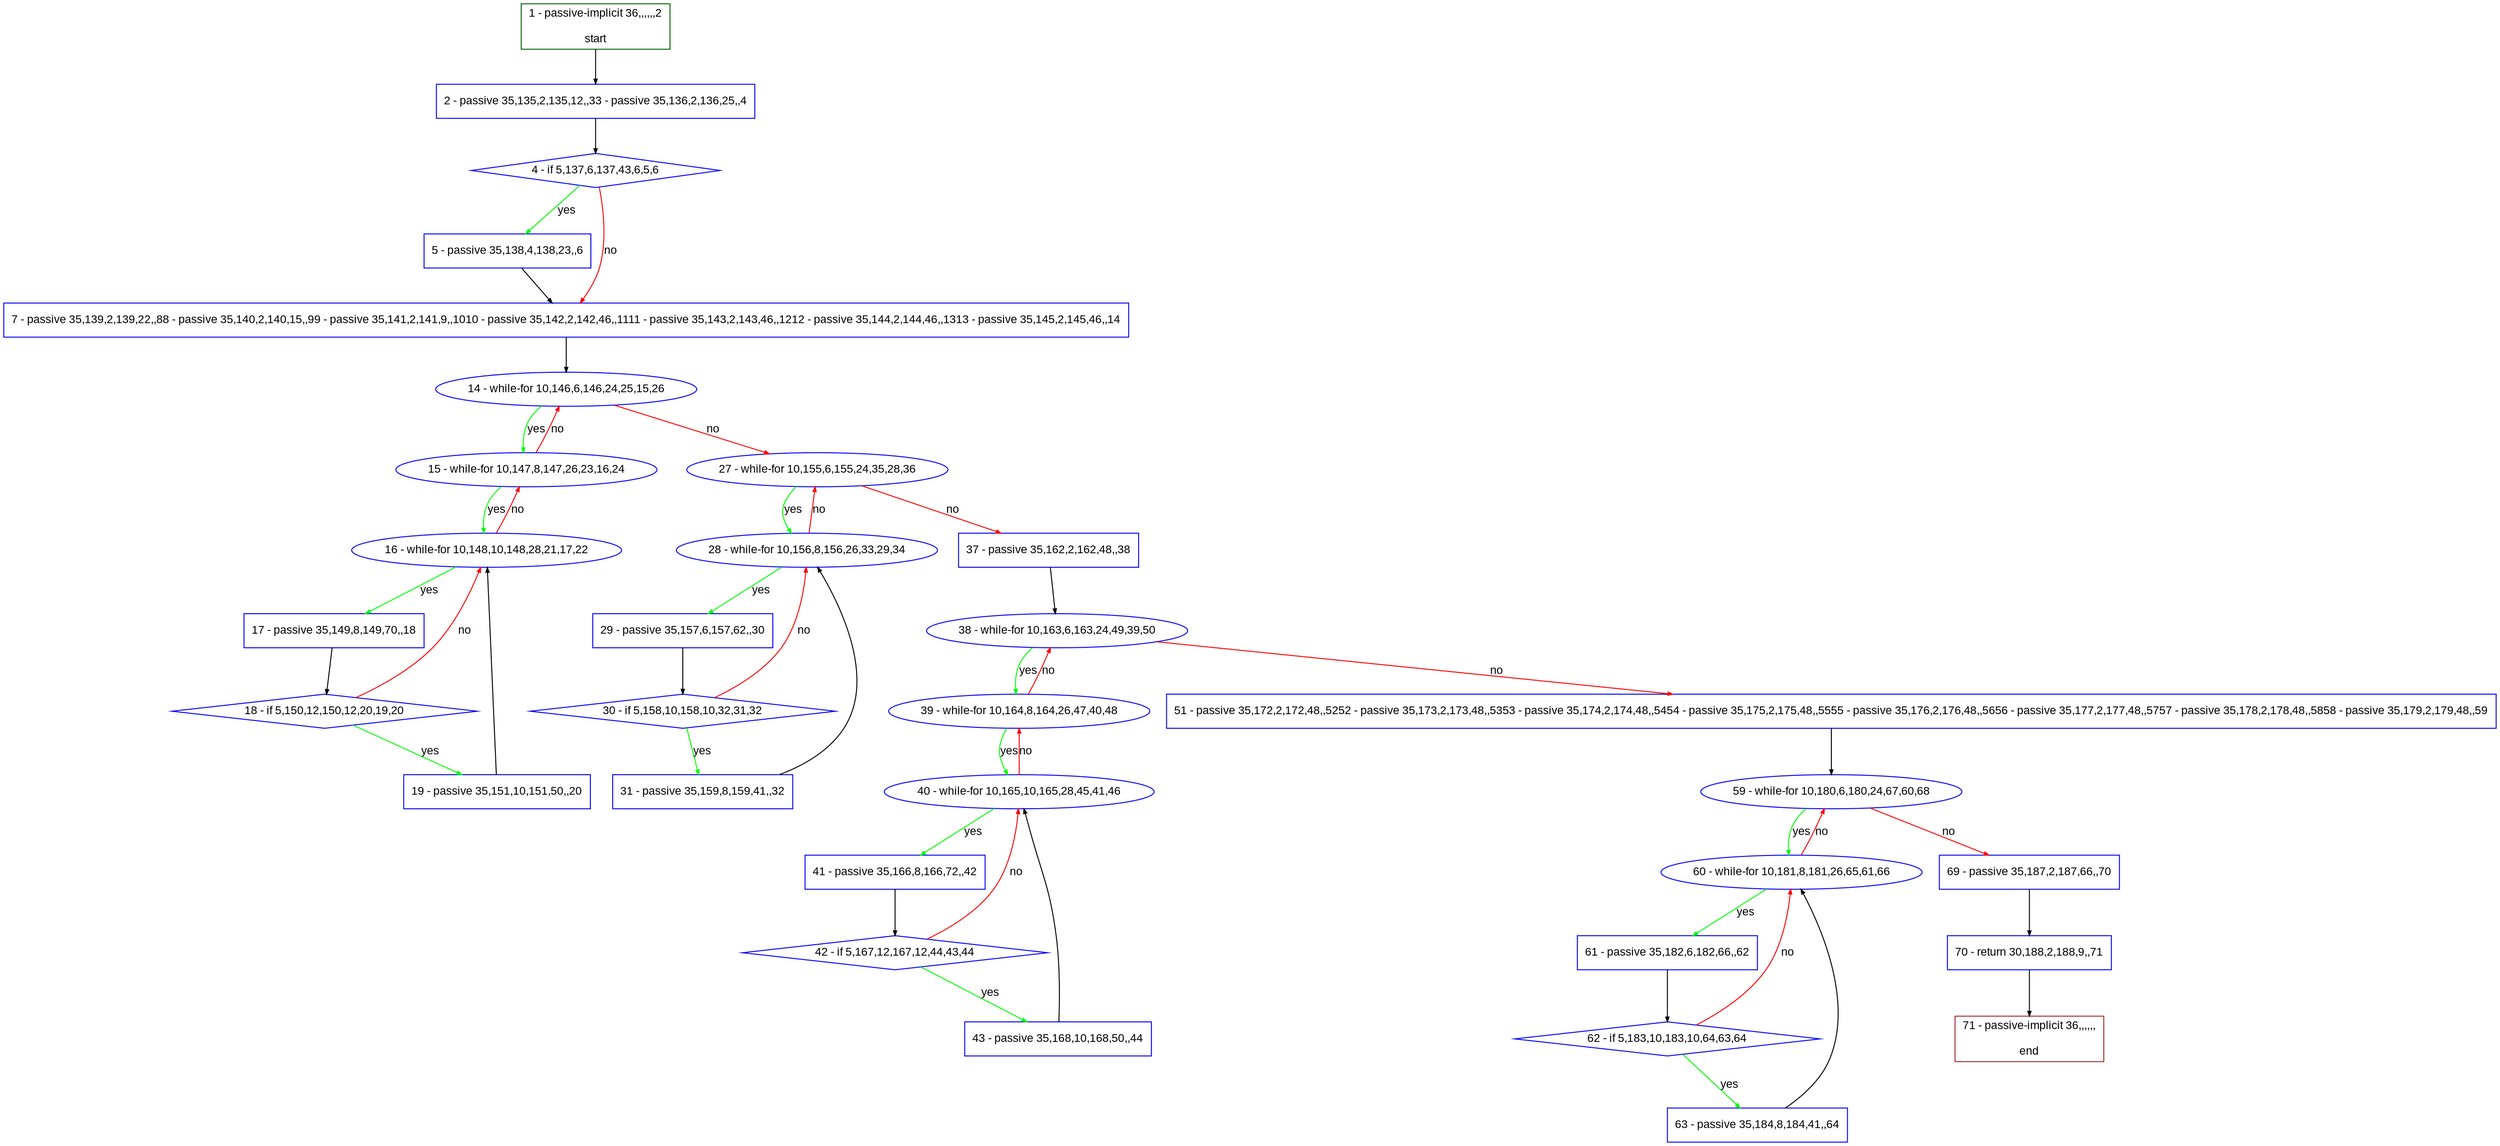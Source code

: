 digraph "" {
  graph [pack="true", label="", fontsize="12", packmode="clust", fontname="Arial", fillcolor="#FFFFCC", bgcolor="white", style="rounded,filled", compound="true"];
  node [node_initialized="no", label="", color="grey", fontsize="12", fillcolor="white", fontname="Arial", style="filled", shape="rectangle", compound="true", fixedsize="false"];
  edge [fontcolor="black", arrowhead="normal", arrowtail="none", arrowsize="0.5", ltail="", label="", color="black", fontsize="12", lhead="", fontname="Arial", dir="forward", compound="true"];
  __N1 [label="2 - passive 35,135,2,135,12,,33 - passive 35,136,2,136,25,,4", color="#0000ff", fillcolor="#ffffff", style="filled", shape="box"];
  __N2 [label="1 - passive-implicit 36,,,,,,2\n\nstart", color="#006400", fillcolor="#ffffff", style="filled", shape="box"];
  __N3 [label="4 - if 5,137,6,137,43,6,5,6", color="#0000ff", fillcolor="#ffffff", style="filled", shape="diamond"];
  __N4 [label="5 - passive 35,138,4,138,23,,6", color="#0000ff", fillcolor="#ffffff", style="filled", shape="box"];
  __N5 [label="7 - passive 35,139,2,139,22,,88 - passive 35,140,2,140,15,,99 - passive 35,141,2,141,9,,1010 - passive 35,142,2,142,46,,1111 - passive 35,143,2,143,46,,1212 - passive 35,144,2,144,46,,1313 - passive 35,145,2,145,46,,14", color="#0000ff", fillcolor="#ffffff", style="filled", shape="box"];
  __N6 [label="14 - while-for 10,146,6,146,24,25,15,26", color="#0000ff", fillcolor="#ffffff", style="filled", shape="oval"];
  __N7 [label="15 - while-for 10,147,8,147,26,23,16,24", color="#0000ff", fillcolor="#ffffff", style="filled", shape="oval"];
  __N8 [label="27 - while-for 10,155,6,155,24,35,28,36", color="#0000ff", fillcolor="#ffffff", style="filled", shape="oval"];
  __N9 [label="16 - while-for 10,148,10,148,28,21,17,22", color="#0000ff", fillcolor="#ffffff", style="filled", shape="oval"];
  __N10 [label="17 - passive 35,149,8,149,70,,18", color="#0000ff", fillcolor="#ffffff", style="filled", shape="box"];
  __N11 [label="18 - if 5,150,12,150,12,20,19,20", color="#0000ff", fillcolor="#ffffff", style="filled", shape="diamond"];
  __N12 [label="19 - passive 35,151,10,151,50,,20", color="#0000ff", fillcolor="#ffffff", style="filled", shape="box"];
  __N13 [label="28 - while-for 10,156,8,156,26,33,29,34", color="#0000ff", fillcolor="#ffffff", style="filled", shape="oval"];
  __N14 [label="37 - passive 35,162,2,162,48,,38", color="#0000ff", fillcolor="#ffffff", style="filled", shape="box"];
  __N15 [label="29 - passive 35,157,6,157,62,,30", color="#0000ff", fillcolor="#ffffff", style="filled", shape="box"];
  __N16 [label="30 - if 5,158,10,158,10,32,31,32", color="#0000ff", fillcolor="#ffffff", style="filled", shape="diamond"];
  __N17 [label="31 - passive 35,159,8,159,41,,32", color="#0000ff", fillcolor="#ffffff", style="filled", shape="box"];
  __N18 [label="38 - while-for 10,163,6,163,24,49,39,50", color="#0000ff", fillcolor="#ffffff", style="filled", shape="oval"];
  __N19 [label="39 - while-for 10,164,8,164,26,47,40,48", color="#0000ff", fillcolor="#ffffff", style="filled", shape="oval"];
  __N20 [label="51 - passive 35,172,2,172,48,,5252 - passive 35,173,2,173,48,,5353 - passive 35,174,2,174,48,,5454 - passive 35,175,2,175,48,,5555 - passive 35,176,2,176,48,,5656 - passive 35,177,2,177,48,,5757 - passive 35,178,2,178,48,,5858 - passive 35,179,2,179,48,,59", color="#0000ff", fillcolor="#ffffff", style="filled", shape="box"];
  __N21 [label="40 - while-for 10,165,10,165,28,45,41,46", color="#0000ff", fillcolor="#ffffff", style="filled", shape="oval"];
  __N22 [label="41 - passive 35,166,8,166,72,,42", color="#0000ff", fillcolor="#ffffff", style="filled", shape="box"];
  __N23 [label="42 - if 5,167,12,167,12,44,43,44", color="#0000ff", fillcolor="#ffffff", style="filled", shape="diamond"];
  __N24 [label="43 - passive 35,168,10,168,50,,44", color="#0000ff", fillcolor="#ffffff", style="filled", shape="box"];
  __N25 [label="59 - while-for 10,180,6,180,24,67,60,68", color="#0000ff", fillcolor="#ffffff", style="filled", shape="oval"];
  __N26 [label="60 - while-for 10,181,8,181,26,65,61,66", color="#0000ff", fillcolor="#ffffff", style="filled", shape="oval"];
  __N27 [label="69 - passive 35,187,2,187,66,,70", color="#0000ff", fillcolor="#ffffff", style="filled", shape="box"];
  __N28 [label="61 - passive 35,182,6,182,66,,62", color="#0000ff", fillcolor="#ffffff", style="filled", shape="box"];
  __N29 [label="62 - if 5,183,10,183,10,64,63,64", color="#0000ff", fillcolor="#ffffff", style="filled", shape="diamond"];
  __N30 [label="63 - passive 35,184,8,184,41,,64", color="#0000ff", fillcolor="#ffffff", style="filled", shape="box"];
  __N31 [label="70 - return 30,188,2,188,9,,71", color="#0000ff", fillcolor="#ffffff", style="filled", shape="box"];
  __N32 [label="71 - passive-implicit 36,,,,,,\n\nend", color="#a52a2a", fillcolor="#ffffff", style="filled", shape="box"];
  __N2 -> __N1 [arrowhead="normal", arrowtail="none", color="#000000", label="", dir="forward"];
  __N1 -> __N3 [arrowhead="normal", arrowtail="none", color="#000000", label="", dir="forward"];
  __N3 -> __N4 [arrowhead="normal", arrowtail="none", color="#00ff00", label="yes", dir="forward"];
  __N3 -> __N5 [arrowhead="normal", arrowtail="none", color="#ff0000", label="no", dir="forward"];
  __N4 -> __N5 [arrowhead="normal", arrowtail="none", color="#000000", label="", dir="forward"];
  __N5 -> __N6 [arrowhead="normal", arrowtail="none", color="#000000", label="", dir="forward"];
  __N6 -> __N7 [arrowhead="normal", arrowtail="none", color="#00ff00", label="yes", dir="forward"];
  __N7 -> __N6 [arrowhead="normal", arrowtail="none", color="#ff0000", label="no", dir="forward"];
  __N6 -> __N8 [arrowhead="normal", arrowtail="none", color="#ff0000", label="no", dir="forward"];
  __N7 -> __N9 [arrowhead="normal", arrowtail="none", color="#00ff00", label="yes", dir="forward"];
  __N9 -> __N7 [arrowhead="normal", arrowtail="none", color="#ff0000", label="no", dir="forward"];
  __N9 -> __N10 [arrowhead="normal", arrowtail="none", color="#00ff00", label="yes", dir="forward"];
  __N10 -> __N11 [arrowhead="normal", arrowtail="none", color="#000000", label="", dir="forward"];
  __N11 -> __N9 [arrowhead="normal", arrowtail="none", color="#ff0000", label="no", dir="forward"];
  __N11 -> __N12 [arrowhead="normal", arrowtail="none", color="#00ff00", label="yes", dir="forward"];
  __N12 -> __N9 [arrowhead="normal", arrowtail="none", color="#000000", label="", dir="forward"];
  __N8 -> __N13 [arrowhead="normal", arrowtail="none", color="#00ff00", label="yes", dir="forward"];
  __N13 -> __N8 [arrowhead="normal", arrowtail="none", color="#ff0000", label="no", dir="forward"];
  __N8 -> __N14 [arrowhead="normal", arrowtail="none", color="#ff0000", label="no", dir="forward"];
  __N13 -> __N15 [arrowhead="normal", arrowtail="none", color="#00ff00", label="yes", dir="forward"];
  __N15 -> __N16 [arrowhead="normal", arrowtail="none", color="#000000", label="", dir="forward"];
  __N16 -> __N13 [arrowhead="normal", arrowtail="none", color="#ff0000", label="no", dir="forward"];
  __N16 -> __N17 [arrowhead="normal", arrowtail="none", color="#00ff00", label="yes", dir="forward"];
  __N17 -> __N13 [arrowhead="normal", arrowtail="none", color="#000000", label="", dir="forward"];
  __N14 -> __N18 [arrowhead="normal", arrowtail="none", color="#000000", label="", dir="forward"];
  __N18 -> __N19 [arrowhead="normal", arrowtail="none", color="#00ff00", label="yes", dir="forward"];
  __N19 -> __N18 [arrowhead="normal", arrowtail="none", color="#ff0000", label="no", dir="forward"];
  __N18 -> __N20 [arrowhead="normal", arrowtail="none", color="#ff0000", label="no", dir="forward"];
  __N19 -> __N21 [arrowhead="normal", arrowtail="none", color="#00ff00", label="yes", dir="forward"];
  __N21 -> __N19 [arrowhead="normal", arrowtail="none", color="#ff0000", label="no", dir="forward"];
  __N21 -> __N22 [arrowhead="normal", arrowtail="none", color="#00ff00", label="yes", dir="forward"];
  __N22 -> __N23 [arrowhead="normal", arrowtail="none", color="#000000", label="", dir="forward"];
  __N23 -> __N21 [arrowhead="normal", arrowtail="none", color="#ff0000", label="no", dir="forward"];
  __N23 -> __N24 [arrowhead="normal", arrowtail="none", color="#00ff00", label="yes", dir="forward"];
  __N24 -> __N21 [arrowhead="normal", arrowtail="none", color="#000000", label="", dir="forward"];
  __N20 -> __N25 [arrowhead="normal", arrowtail="none", color="#000000", label="", dir="forward"];
  __N25 -> __N26 [arrowhead="normal", arrowtail="none", color="#00ff00", label="yes", dir="forward"];
  __N26 -> __N25 [arrowhead="normal", arrowtail="none", color="#ff0000", label="no", dir="forward"];
  __N25 -> __N27 [arrowhead="normal", arrowtail="none", color="#ff0000", label="no", dir="forward"];
  __N26 -> __N28 [arrowhead="normal", arrowtail="none", color="#00ff00", label="yes", dir="forward"];
  __N28 -> __N29 [arrowhead="normal", arrowtail="none", color="#000000", label="", dir="forward"];
  __N29 -> __N26 [arrowhead="normal", arrowtail="none", color="#ff0000", label="no", dir="forward"];
  __N29 -> __N30 [arrowhead="normal", arrowtail="none", color="#00ff00", label="yes", dir="forward"];
  __N30 -> __N26 [arrowhead="normal", arrowtail="none", color="#000000", label="", dir="forward"];
  __N27 -> __N31 [arrowhead="normal", arrowtail="none", color="#000000", label="", dir="forward"];
  __N31 -> __N32 [arrowhead="normal", arrowtail="none", color="#000000", label="", dir="forward"];
}
